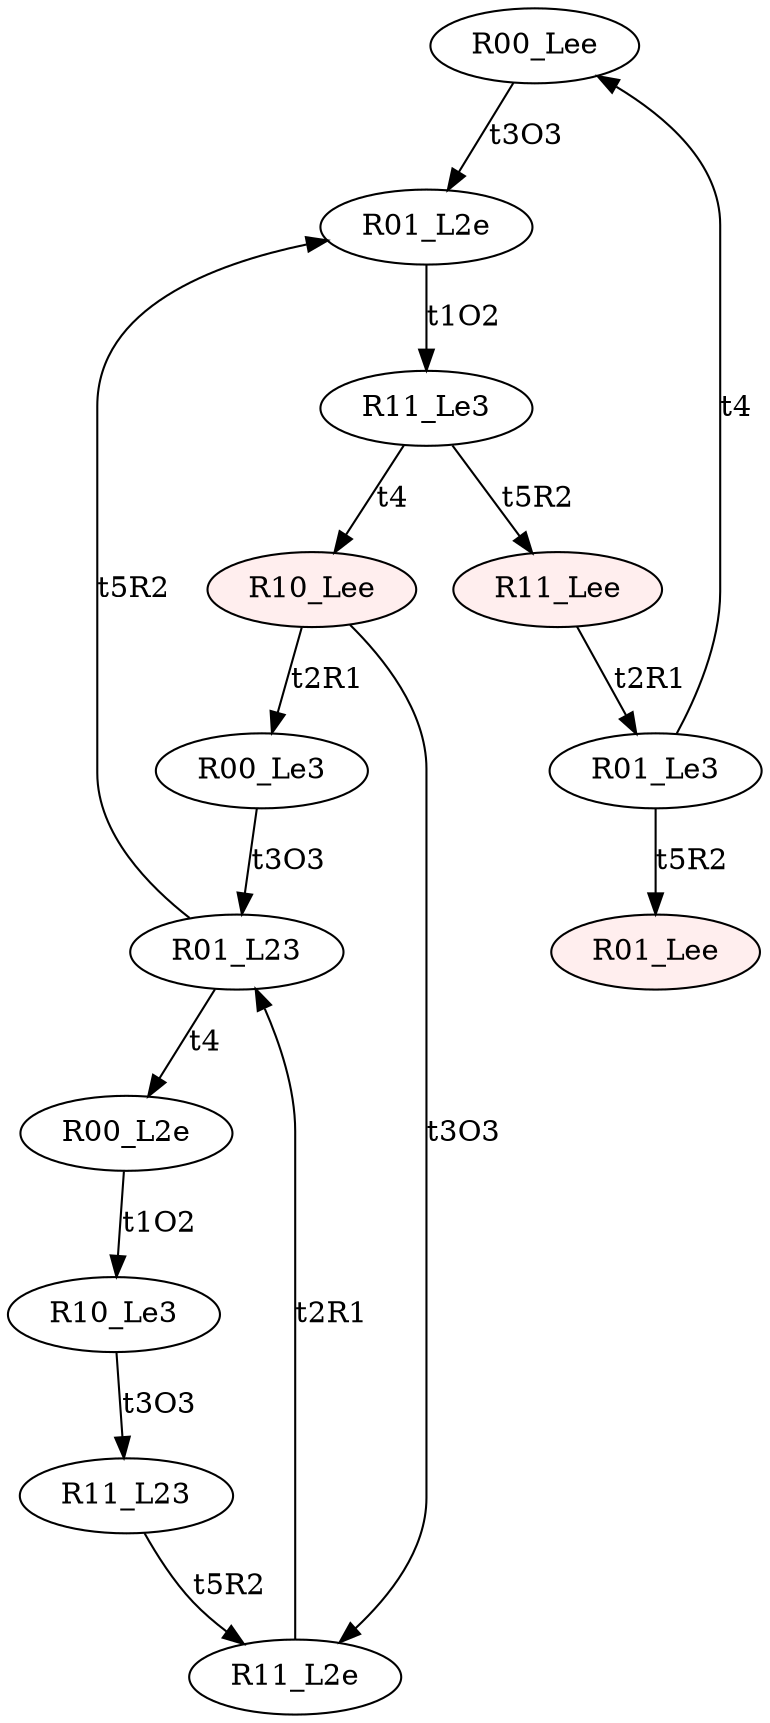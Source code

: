 digraph "SCinput/e" {
node [fillcolor="#FFFFFF"]; R00_Lee ;
node [fillcolor="#FFFFFF"]; R01_L2e ;
node [fillcolor="#FFFFFF"]; R11_Le3 ;
node [style=filled fillcolor="#FFEEEE"]; R10_Lee ;
node [fillcolor="#FFFFFF"]; R00_Le3 ;
node [fillcolor="#FFFFFF"]; R01_L23 ;
node [fillcolor="#FFFFFF"]; R00_L2e ;
node [fillcolor="#FFFFFF"]; R10_Le3 ;
node [fillcolor="#FFFFFF"]; R11_L23 ;
node [fillcolor="#FFFFFF"]; R11_L2e ;
node [style=filled fillcolor="#FFEEEE"]; R11_Lee ;
node [fillcolor="#FFFFFF"]; R01_Le3 ;
node [style=filled fillcolor="#FFEEEE"]; R01_Lee ;
R00_Lee -> R01_L2e [label=t3O3]
R01_L2e -> R11_Le3 [label=t1O2]
R11_Le3 -> R11_Lee [label=t5R2]
R11_Le3 -> R10_Lee [label=t4]
R10_Lee -> R11_L2e [label=t3O3]
R10_Lee -> R00_Le3 [label=t2R1]
R00_Le3 -> R01_L23 [label=t3O3]
R01_L23 -> R01_L2e [label=t5R2]
R01_L23 -> R00_L2e [label=t4]
R00_L2e -> R10_Le3 [label=t1O2]
R10_Le3 -> R11_L23 [label=t3O3]
R11_L23 -> R11_L2e [label=t5R2]
R11_L2e -> R01_L23 [label=t2R1]
R11_Lee -> R01_Le3 [label=t2R1]
R01_Le3 -> R01_Lee [label=t5R2]
R01_Le3 -> R00_Lee [label=t4]
}